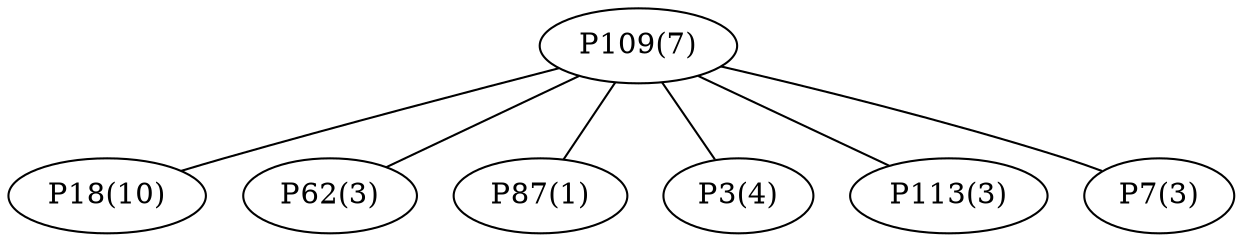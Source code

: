 graph network {
	"P109(7)";
	"P18(10)";
	"P62(3)";
	"P87(1)";
	"P3(4)";
	"P113(3)";
	"P7(3)";
	"P109(7)" -- "P18(10)";
	"P109(7)" -- "P62(3)";
	"P109(7)" -- "P87(1)";
	"P109(7)" -- "P3(4)";
	"P109(7)" -- "P113(3)";
	"P109(7)" -- "P7(3)";
}
